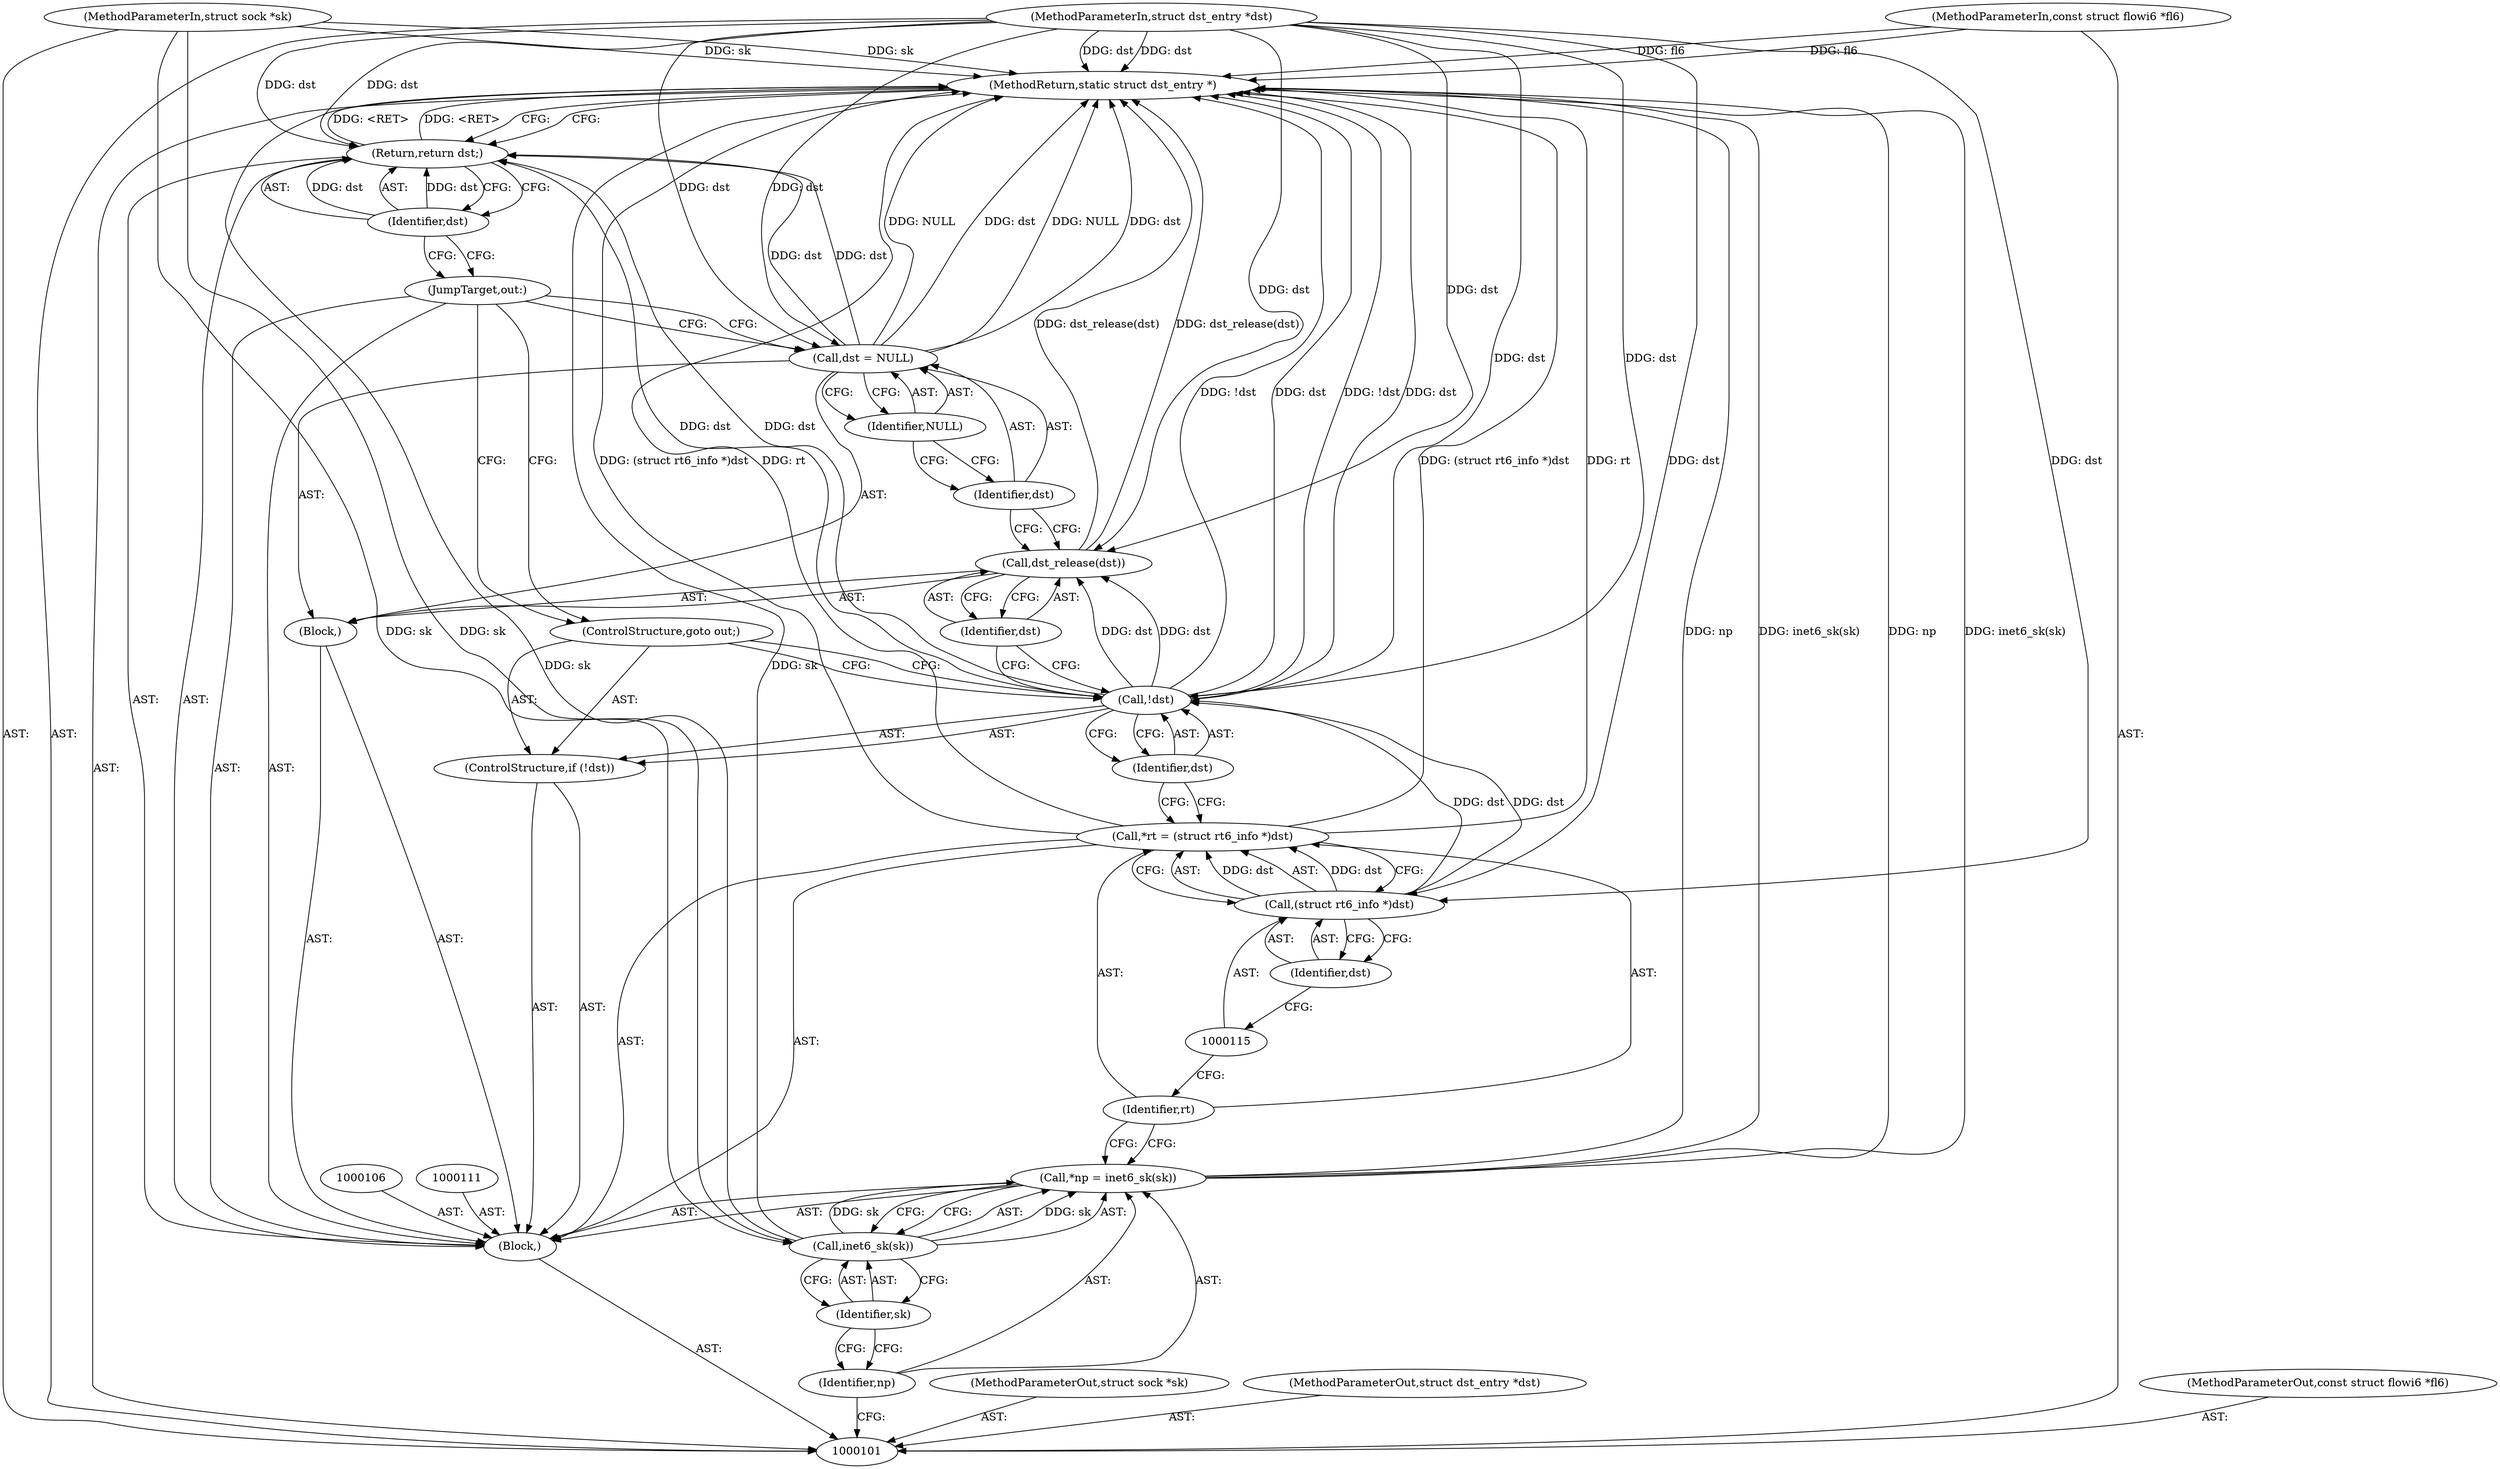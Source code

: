 digraph "1_linux_a963a37d384d71ad43b3e9e79d68d42fbe0901f3" {
"1000130" [label="(MethodReturn,static struct dst_entry *)"];
"1000102" [label="(MethodParameterIn,struct sock *sk)"];
"1000162" [label="(MethodParameterOut,struct sock *sk)"];
"1000103" [label="(MethodParameterIn,struct dst_entry *dst)"];
"1000163" [label="(MethodParameterOut,struct dst_entry *dst)"];
"1000104" [label="(MethodParameterIn,const struct flowi6 *fl6)"];
"1000164" [label="(MethodParameterOut,const struct flowi6 *fl6)"];
"1000121" [label="(Block,)"];
"1000123" [label="(Identifier,dst)"];
"1000122" [label="(Call,dst_release(dst))"];
"1000124" [label="(Call,dst = NULL)"];
"1000125" [label="(Identifier,dst)"];
"1000126" [label="(Identifier,NULL)"];
"1000127" [label="(JumpTarget,out:)"];
"1000128" [label="(Return,return dst;)"];
"1000129" [label="(Identifier,dst)"];
"1000105" [label="(Block,)"];
"1000107" [label="(Call,*np = inet6_sk(sk))"];
"1000108" [label="(Identifier,np)"];
"1000109" [label="(Call,inet6_sk(sk))"];
"1000110" [label="(Identifier,sk)"];
"1000112" [label="(Call,*rt = (struct rt6_info *)dst)"];
"1000113" [label="(Identifier,rt)"];
"1000114" [label="(Call,(struct rt6_info *)dst)"];
"1000116" [label="(Identifier,dst)"];
"1000117" [label="(ControlStructure,if (!dst))"];
"1000118" [label="(Call,!dst)"];
"1000119" [label="(Identifier,dst)"];
"1000120" [label="(ControlStructure,goto out;)"];
"1000130" -> "1000101"  [label="AST: "];
"1000130" -> "1000128"  [label="CFG: "];
"1000124" -> "1000130"  [label="DDG: NULL"];
"1000124" -> "1000130"  [label="DDG: dst"];
"1000107" -> "1000130"  [label="DDG: np"];
"1000107" -> "1000130"  [label="DDG: inet6_sk(sk)"];
"1000104" -> "1000130"  [label="DDG: fl6"];
"1000112" -> "1000130"  [label="DDG: (struct rt6_info *)dst"];
"1000112" -> "1000130"  [label="DDG: rt"];
"1000103" -> "1000130"  [label="DDG: dst"];
"1000118" -> "1000130"  [label="DDG: !dst"];
"1000118" -> "1000130"  [label="DDG: dst"];
"1000122" -> "1000130"  [label="DDG: dst_release(dst)"];
"1000102" -> "1000130"  [label="DDG: sk"];
"1000109" -> "1000130"  [label="DDG: sk"];
"1000128" -> "1000130"  [label="DDG: <RET>"];
"1000102" -> "1000101"  [label="AST: "];
"1000102" -> "1000130"  [label="DDG: sk"];
"1000102" -> "1000109"  [label="DDG: sk"];
"1000162" -> "1000101"  [label="AST: "];
"1000103" -> "1000101"  [label="AST: "];
"1000103" -> "1000130"  [label="DDG: dst"];
"1000103" -> "1000114"  [label="DDG: dst"];
"1000103" -> "1000118"  [label="DDG: dst"];
"1000103" -> "1000122"  [label="DDG: dst"];
"1000103" -> "1000124"  [label="DDG: dst"];
"1000103" -> "1000128"  [label="DDG: dst"];
"1000163" -> "1000101"  [label="AST: "];
"1000104" -> "1000101"  [label="AST: "];
"1000104" -> "1000130"  [label="DDG: fl6"];
"1000164" -> "1000101"  [label="AST: "];
"1000121" -> "1000105"  [label="AST: "];
"1000122" -> "1000121"  [label="AST: "];
"1000124" -> "1000121"  [label="AST: "];
"1000123" -> "1000122"  [label="AST: "];
"1000123" -> "1000118"  [label="CFG: "];
"1000122" -> "1000123"  [label="CFG: "];
"1000122" -> "1000121"  [label="AST: "];
"1000122" -> "1000123"  [label="CFG: "];
"1000123" -> "1000122"  [label="AST: "];
"1000125" -> "1000122"  [label="CFG: "];
"1000122" -> "1000130"  [label="DDG: dst_release(dst)"];
"1000118" -> "1000122"  [label="DDG: dst"];
"1000103" -> "1000122"  [label="DDG: dst"];
"1000124" -> "1000121"  [label="AST: "];
"1000124" -> "1000126"  [label="CFG: "];
"1000125" -> "1000124"  [label="AST: "];
"1000126" -> "1000124"  [label="AST: "];
"1000127" -> "1000124"  [label="CFG: "];
"1000124" -> "1000130"  [label="DDG: NULL"];
"1000124" -> "1000130"  [label="DDG: dst"];
"1000103" -> "1000124"  [label="DDG: dst"];
"1000124" -> "1000128"  [label="DDG: dst"];
"1000125" -> "1000124"  [label="AST: "];
"1000125" -> "1000122"  [label="CFG: "];
"1000126" -> "1000125"  [label="CFG: "];
"1000126" -> "1000124"  [label="AST: "];
"1000126" -> "1000125"  [label="CFG: "];
"1000124" -> "1000126"  [label="CFG: "];
"1000127" -> "1000105"  [label="AST: "];
"1000127" -> "1000124"  [label="CFG: "];
"1000127" -> "1000120"  [label="CFG: "];
"1000129" -> "1000127"  [label="CFG: "];
"1000128" -> "1000105"  [label="AST: "];
"1000128" -> "1000129"  [label="CFG: "];
"1000129" -> "1000128"  [label="AST: "];
"1000130" -> "1000128"  [label="CFG: "];
"1000128" -> "1000130"  [label="DDG: <RET>"];
"1000129" -> "1000128"  [label="DDG: dst"];
"1000124" -> "1000128"  [label="DDG: dst"];
"1000118" -> "1000128"  [label="DDG: dst"];
"1000103" -> "1000128"  [label="DDG: dst"];
"1000129" -> "1000128"  [label="AST: "];
"1000129" -> "1000127"  [label="CFG: "];
"1000128" -> "1000129"  [label="CFG: "];
"1000129" -> "1000128"  [label="DDG: dst"];
"1000105" -> "1000101"  [label="AST: "];
"1000106" -> "1000105"  [label="AST: "];
"1000107" -> "1000105"  [label="AST: "];
"1000111" -> "1000105"  [label="AST: "];
"1000112" -> "1000105"  [label="AST: "];
"1000117" -> "1000105"  [label="AST: "];
"1000121" -> "1000105"  [label="AST: "];
"1000127" -> "1000105"  [label="AST: "];
"1000128" -> "1000105"  [label="AST: "];
"1000107" -> "1000105"  [label="AST: "];
"1000107" -> "1000109"  [label="CFG: "];
"1000108" -> "1000107"  [label="AST: "];
"1000109" -> "1000107"  [label="AST: "];
"1000113" -> "1000107"  [label="CFG: "];
"1000107" -> "1000130"  [label="DDG: np"];
"1000107" -> "1000130"  [label="DDG: inet6_sk(sk)"];
"1000109" -> "1000107"  [label="DDG: sk"];
"1000108" -> "1000107"  [label="AST: "];
"1000108" -> "1000101"  [label="CFG: "];
"1000110" -> "1000108"  [label="CFG: "];
"1000109" -> "1000107"  [label="AST: "];
"1000109" -> "1000110"  [label="CFG: "];
"1000110" -> "1000109"  [label="AST: "];
"1000107" -> "1000109"  [label="CFG: "];
"1000109" -> "1000130"  [label="DDG: sk"];
"1000109" -> "1000107"  [label="DDG: sk"];
"1000102" -> "1000109"  [label="DDG: sk"];
"1000110" -> "1000109"  [label="AST: "];
"1000110" -> "1000108"  [label="CFG: "];
"1000109" -> "1000110"  [label="CFG: "];
"1000112" -> "1000105"  [label="AST: "];
"1000112" -> "1000114"  [label="CFG: "];
"1000113" -> "1000112"  [label="AST: "];
"1000114" -> "1000112"  [label="AST: "];
"1000119" -> "1000112"  [label="CFG: "];
"1000112" -> "1000130"  [label="DDG: (struct rt6_info *)dst"];
"1000112" -> "1000130"  [label="DDG: rt"];
"1000114" -> "1000112"  [label="DDG: dst"];
"1000113" -> "1000112"  [label="AST: "];
"1000113" -> "1000107"  [label="CFG: "];
"1000115" -> "1000113"  [label="CFG: "];
"1000114" -> "1000112"  [label="AST: "];
"1000114" -> "1000116"  [label="CFG: "];
"1000115" -> "1000114"  [label="AST: "];
"1000116" -> "1000114"  [label="AST: "];
"1000112" -> "1000114"  [label="CFG: "];
"1000114" -> "1000112"  [label="DDG: dst"];
"1000103" -> "1000114"  [label="DDG: dst"];
"1000114" -> "1000118"  [label="DDG: dst"];
"1000116" -> "1000114"  [label="AST: "];
"1000116" -> "1000115"  [label="CFG: "];
"1000114" -> "1000116"  [label="CFG: "];
"1000117" -> "1000105"  [label="AST: "];
"1000118" -> "1000117"  [label="AST: "];
"1000120" -> "1000117"  [label="AST: "];
"1000118" -> "1000117"  [label="AST: "];
"1000118" -> "1000119"  [label="CFG: "];
"1000119" -> "1000118"  [label="AST: "];
"1000120" -> "1000118"  [label="CFG: "];
"1000123" -> "1000118"  [label="CFG: "];
"1000118" -> "1000130"  [label="DDG: !dst"];
"1000118" -> "1000130"  [label="DDG: dst"];
"1000114" -> "1000118"  [label="DDG: dst"];
"1000103" -> "1000118"  [label="DDG: dst"];
"1000118" -> "1000122"  [label="DDG: dst"];
"1000118" -> "1000128"  [label="DDG: dst"];
"1000119" -> "1000118"  [label="AST: "];
"1000119" -> "1000112"  [label="CFG: "];
"1000118" -> "1000119"  [label="CFG: "];
"1000120" -> "1000117"  [label="AST: "];
"1000120" -> "1000118"  [label="CFG: "];
"1000127" -> "1000120"  [label="CFG: "];
}
